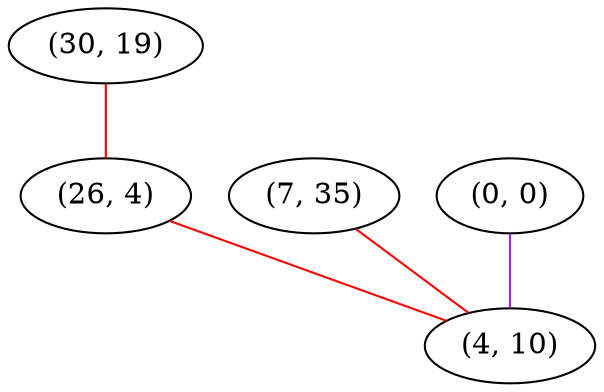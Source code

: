 graph "" {
"(30, 19)";
"(7, 35)";
"(0, 0)";
"(26, 4)";
"(4, 10)";
"(30, 19)" -- "(26, 4)"  [color=red, key=0, weight=1];
"(7, 35)" -- "(4, 10)"  [color=red, key=0, weight=1];
"(0, 0)" -- "(4, 10)"  [color=purple, key=0, weight=4];
"(26, 4)" -- "(4, 10)"  [color=red, key=0, weight=1];
}

